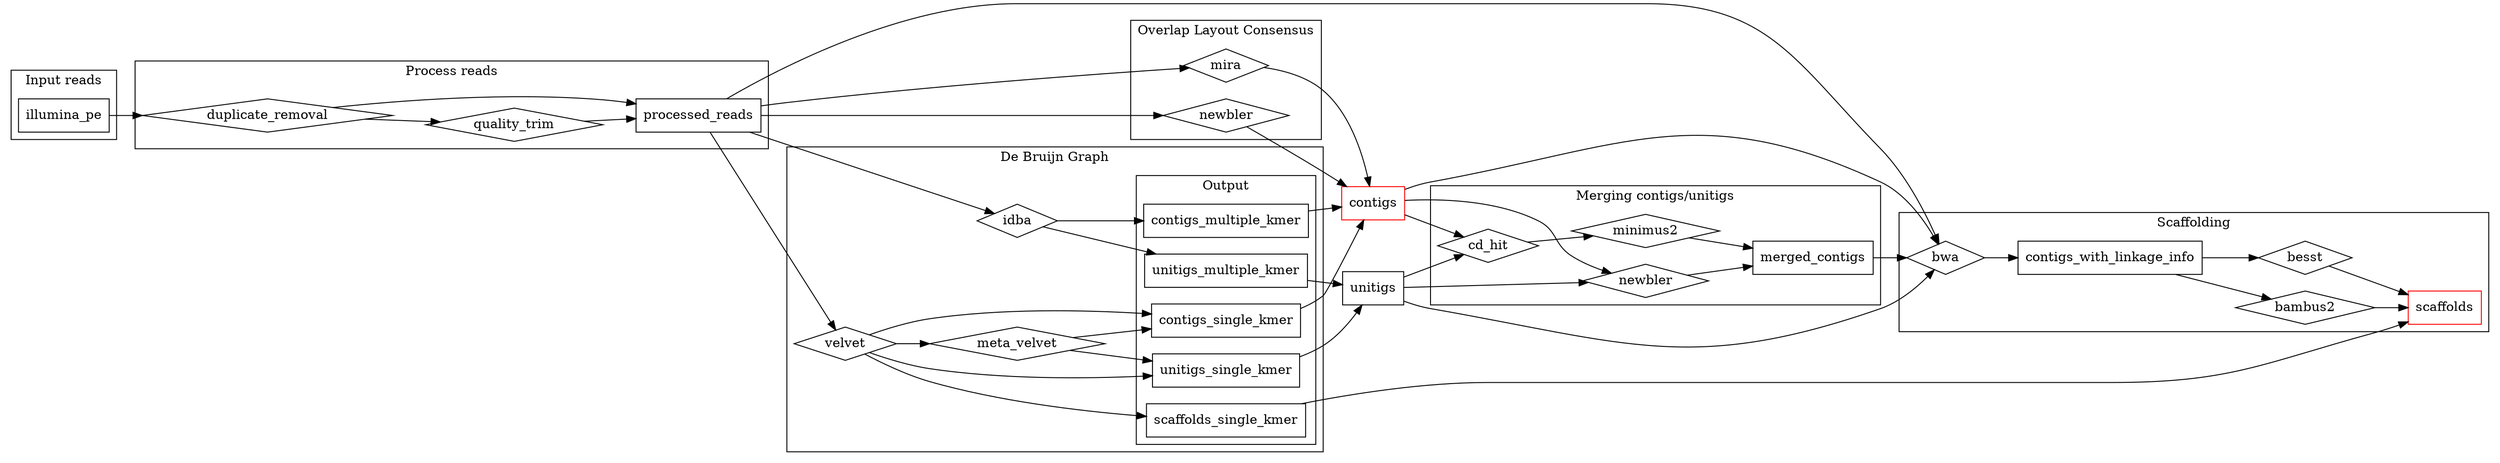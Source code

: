 digraph assembly_approaches {
    rankdir=LR
    // Input (box)
    subgraph cluster_reads {
        label="Input reads"
        illumina_pe [shape = box];
    }
    subgraph cluster_process_reads {
        label="Process reads"
        duplicate_removal [shape = diamond];
        illumina_pe -> duplicate_removal;
        quality_trim [shape = diamond];
        duplicate_removal -> quality_trim;
        duplicate_removal -> processed_reads;
        processed_reads [shape = box];
        quality_trim -> processed_reads;
    }
    // Output (box)
    contigs [shape = box color=red];
    unitigs [shape = box];

    // Programs (diamonds)
    subgraph cluster_de_bruijn {
        label="De Bruijn Graph"
        idba [shape = diamond];
        velvet [shape = diamond];
        velvet -> meta_velvet;
        meta_velvet [shape = diamond];
        // de bruijn specific output
        subgraph cluster_de_bruijn_output {
            label="Output";
            unitigs_single_kmer [shape = box];
            unitigs_multiple_kmer [shape = box];
            contigs_multiple_kmer [shape = box];
            contigs_single_kmer [shape = box];
            scaffolds_single_kmer [shape = box];
        }
    }
    subgraph cluster_olc {
        label="Overlap Layout Consensus"
        newbler [shape = diamond];
        mira [shape = diamond];
    }
    subgraph cluster_merging {
        label="Merging contigs/unitigs";
        newbler2 [label="newbler" shape=diamond];
        cd_hit [shape = diamond];
        minimus2 [shape = diamond];
        merged_contigs [shape = box];
    }
    subgraph cluster_scaffold {
        label="Scaffolding"
        bwa [shape = diamond];
        contigs_with_linkage_info [shape = box];
        bambus2 [shape = diamond];
        besst [shape = diamond];
        scaffolds [shape = box color=red];
    }

    // newbler
    processed_reads -> newbler;
    newbler -> contigs;
    unitigs -> newbler2;
    contigs -> newbler2;
    newbler2 -> merged_contigs;

    // mira
    processed_reads -> mira;
    mira -> contigs;

    // velvet
    processed_reads -> velvet;
    velvet -> unitigs_single_kmer;
    velvet -> contigs_single_kmer;
    velvet -> scaffolds_single_kmer;

    // idba
    processed_reads -> idba;
    idba -> contigs_multiple_kmer;
    idba -> unitigs_multiple_kmer;

    // meta_velvet
    meta_velvet -> contigs_single_kmer;
    meta_velvet -> unitigs_single_kmer;

    // redirect de bruijn graph output
    unitigs_single_kmer -> unitigs;
    unitigs_multiple_kmer -> unitigs;
    contigs_single_kmer -> contigs;
    contigs_multiple_kmer -> contigs;
    scaffolds_single_kmer -> scaffolds;

    // minimus2 
    unitigs -> cd_hit;
    contigs -> cd_hit;
    cd_hit -> minimus2;
    minimus2 -> merged_contigs;

    // bwa
    contigs -> bwa;
    merged_contigs -> bwa;
    unitigs -> bwa;
    processed_reads -> bwa;
    bwa -> contigs_with_linkage_info;

    // bambus2
    contigs_with_linkage_info -> bambus2;
    bambus2 -> scaffolds;
    
    // besst
    contigs_with_linkage_info -> besst;
    besst -> scaffolds;
}
